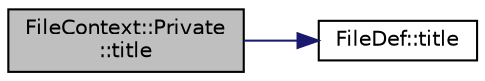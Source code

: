 digraph "FileContext::Private::title"
{
 // LATEX_PDF_SIZE
  edge [fontname="Helvetica",fontsize="10",labelfontname="Helvetica",labelfontsize="10"];
  node [fontname="Helvetica",fontsize="10",shape=record];
  rankdir="LR";
  Node1 [label="FileContext::Private\l::title",height=0.2,width=0.4,color="black", fillcolor="grey75", style="filled", fontcolor="black",tooltip=" "];
  Node1 -> Node2 [color="midnightblue",fontsize="10",style="solid",fontname="Helvetica"];
  Node2 [label="FileDef::title",height=0.2,width=0.4,color="black", fillcolor="white", style="filled",URL="$classFileDef.html#aa1e5932865d564d3ff08ba5174387303",tooltip=" "];
}
